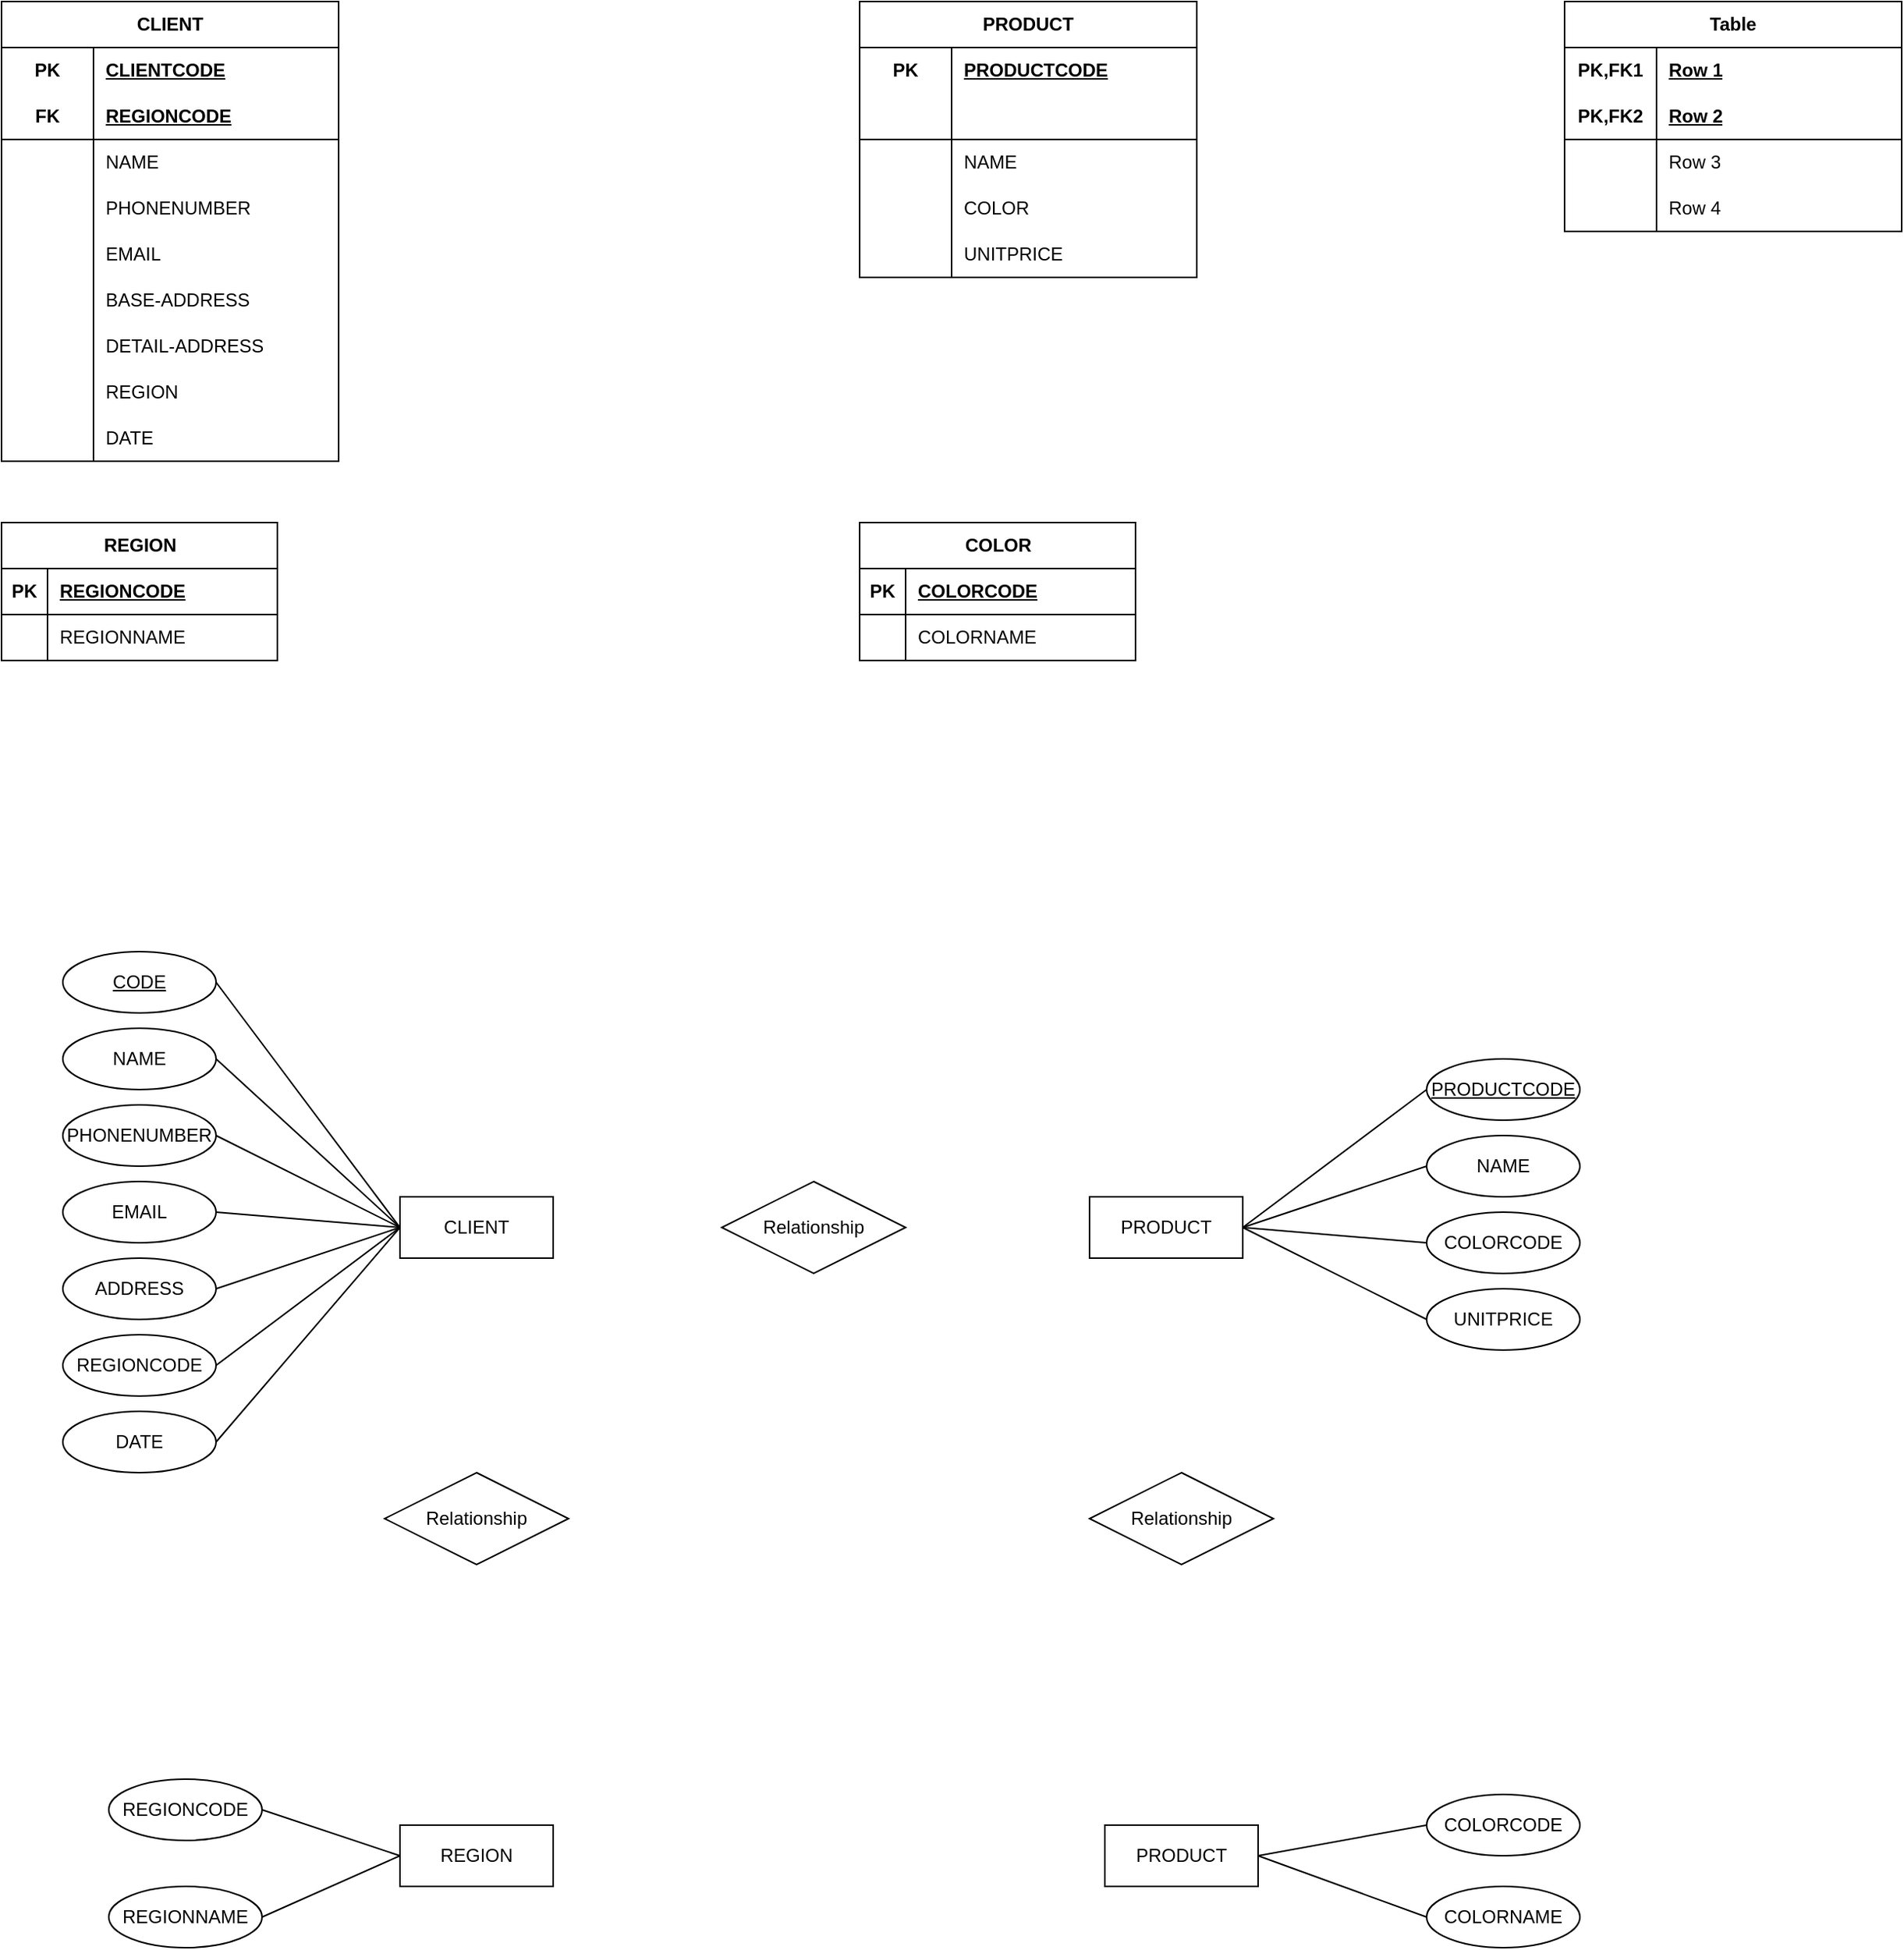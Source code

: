 <mxfile version="23.0.2" type="github">
  <diagram name="페이지-1" id="0a3UciVDrFwZ8gU2lQaB">
    <mxGraphModel dx="1720" dy="984" grid="1" gridSize="10" guides="1" tooltips="1" connect="1" arrows="1" fold="1" page="1" pageScale="1" pageWidth="827" pageHeight="1169" math="0" shadow="0">
      <root>
        <mxCell id="0" />
        <mxCell id="1" parent="0" />
        <mxCell id="d4opswNKOosyefr_ZMbB-1" value="CLIENT" style="shape=table;startSize=30;container=1;collapsible=1;childLayout=tableLayout;fixedRows=1;rowLines=0;fontStyle=1;align=center;resizeLast=1;html=1;whiteSpace=wrap;" vertex="1" parent="1">
          <mxGeometry x="-360" y="50" width="220" height="300" as="geometry" />
        </mxCell>
        <mxCell id="d4opswNKOosyefr_ZMbB-2" value="" style="shape=tableRow;horizontal=0;startSize=0;swimlaneHead=0;swimlaneBody=0;fillColor=none;collapsible=0;dropTarget=0;points=[[0,0.5],[1,0.5]];portConstraint=eastwest;top=0;left=0;right=0;bottom=0;html=1;" vertex="1" parent="d4opswNKOosyefr_ZMbB-1">
          <mxGeometry y="30" width="220" height="30" as="geometry" />
        </mxCell>
        <mxCell id="d4opswNKOosyefr_ZMbB-3" value="PK" style="shape=partialRectangle;connectable=0;fillColor=none;top=0;left=0;bottom=0;right=0;fontStyle=1;overflow=hidden;html=1;whiteSpace=wrap;" vertex="1" parent="d4opswNKOosyefr_ZMbB-2">
          <mxGeometry width="60" height="30" as="geometry">
            <mxRectangle width="60" height="30" as="alternateBounds" />
          </mxGeometry>
        </mxCell>
        <mxCell id="d4opswNKOosyefr_ZMbB-4" value="CLIENTCODE" style="shape=partialRectangle;connectable=0;fillColor=none;top=0;left=0;bottom=0;right=0;align=left;spacingLeft=6;fontStyle=5;overflow=hidden;html=1;whiteSpace=wrap;" vertex="1" parent="d4opswNKOosyefr_ZMbB-2">
          <mxGeometry x="60" width="160" height="30" as="geometry">
            <mxRectangle width="160" height="30" as="alternateBounds" />
          </mxGeometry>
        </mxCell>
        <mxCell id="d4opswNKOosyefr_ZMbB-5" value="" style="shape=tableRow;horizontal=0;startSize=0;swimlaneHead=0;swimlaneBody=0;fillColor=none;collapsible=0;dropTarget=0;points=[[0,0.5],[1,0.5]];portConstraint=eastwest;top=0;left=0;right=0;bottom=1;html=1;" vertex="1" parent="d4opswNKOosyefr_ZMbB-1">
          <mxGeometry y="60" width="220" height="30" as="geometry" />
        </mxCell>
        <mxCell id="d4opswNKOosyefr_ZMbB-6" value="FK" style="shape=partialRectangle;connectable=0;fillColor=none;top=0;left=0;bottom=0;right=0;fontStyle=1;overflow=hidden;html=1;whiteSpace=wrap;" vertex="1" parent="d4opswNKOosyefr_ZMbB-5">
          <mxGeometry width="60" height="30" as="geometry">
            <mxRectangle width="60" height="30" as="alternateBounds" />
          </mxGeometry>
        </mxCell>
        <mxCell id="d4opswNKOosyefr_ZMbB-7" value="REGIONCODE" style="shape=partialRectangle;connectable=0;fillColor=none;top=0;left=0;bottom=0;right=0;align=left;spacingLeft=6;fontStyle=5;overflow=hidden;html=1;whiteSpace=wrap;" vertex="1" parent="d4opswNKOosyefr_ZMbB-5">
          <mxGeometry x="60" width="160" height="30" as="geometry">
            <mxRectangle width="160" height="30" as="alternateBounds" />
          </mxGeometry>
        </mxCell>
        <mxCell id="d4opswNKOosyefr_ZMbB-8" value="" style="shape=tableRow;horizontal=0;startSize=0;swimlaneHead=0;swimlaneBody=0;fillColor=none;collapsible=0;dropTarget=0;points=[[0,0.5],[1,0.5]];portConstraint=eastwest;top=0;left=0;right=0;bottom=0;html=1;" vertex="1" parent="d4opswNKOosyefr_ZMbB-1">
          <mxGeometry y="90" width="220" height="30" as="geometry" />
        </mxCell>
        <mxCell id="d4opswNKOosyefr_ZMbB-9" value="" style="shape=partialRectangle;connectable=0;fillColor=none;top=0;left=0;bottom=0;right=0;editable=1;overflow=hidden;html=1;whiteSpace=wrap;" vertex="1" parent="d4opswNKOosyefr_ZMbB-8">
          <mxGeometry width="60" height="30" as="geometry">
            <mxRectangle width="60" height="30" as="alternateBounds" />
          </mxGeometry>
        </mxCell>
        <mxCell id="d4opswNKOosyefr_ZMbB-10" value="NAME" style="shape=partialRectangle;connectable=0;fillColor=none;top=0;left=0;bottom=0;right=0;align=left;spacingLeft=6;overflow=hidden;html=1;whiteSpace=wrap;" vertex="1" parent="d4opswNKOosyefr_ZMbB-8">
          <mxGeometry x="60" width="160" height="30" as="geometry">
            <mxRectangle width="160" height="30" as="alternateBounds" />
          </mxGeometry>
        </mxCell>
        <mxCell id="d4opswNKOosyefr_ZMbB-11" value="" style="shape=tableRow;horizontal=0;startSize=0;swimlaneHead=0;swimlaneBody=0;fillColor=none;collapsible=0;dropTarget=0;points=[[0,0.5],[1,0.5]];portConstraint=eastwest;top=0;left=0;right=0;bottom=0;html=1;" vertex="1" parent="d4opswNKOosyefr_ZMbB-1">
          <mxGeometry y="120" width="220" height="30" as="geometry" />
        </mxCell>
        <mxCell id="d4opswNKOosyefr_ZMbB-12" value="" style="shape=partialRectangle;connectable=0;fillColor=none;top=0;left=0;bottom=0;right=0;editable=1;overflow=hidden;html=1;whiteSpace=wrap;" vertex="1" parent="d4opswNKOosyefr_ZMbB-11">
          <mxGeometry width="60" height="30" as="geometry">
            <mxRectangle width="60" height="30" as="alternateBounds" />
          </mxGeometry>
        </mxCell>
        <mxCell id="d4opswNKOosyefr_ZMbB-13" value="PHONENUMBER" style="shape=partialRectangle;connectable=0;fillColor=none;top=0;left=0;bottom=0;right=0;align=left;spacingLeft=6;overflow=hidden;html=1;whiteSpace=wrap;" vertex="1" parent="d4opswNKOosyefr_ZMbB-11">
          <mxGeometry x="60" width="160" height="30" as="geometry">
            <mxRectangle width="160" height="30" as="alternateBounds" />
          </mxGeometry>
        </mxCell>
        <mxCell id="d4opswNKOosyefr_ZMbB-53" value="" style="shape=tableRow;horizontal=0;startSize=0;swimlaneHead=0;swimlaneBody=0;fillColor=none;collapsible=0;dropTarget=0;points=[[0,0.5],[1,0.5]];portConstraint=eastwest;top=0;left=0;right=0;bottom=0;html=1;" vertex="1" parent="d4opswNKOosyefr_ZMbB-1">
          <mxGeometry y="150" width="220" height="30" as="geometry" />
        </mxCell>
        <mxCell id="d4opswNKOosyefr_ZMbB-54" value="" style="shape=partialRectangle;connectable=0;fillColor=none;top=0;left=0;bottom=0;right=0;editable=1;overflow=hidden;html=1;whiteSpace=wrap;" vertex="1" parent="d4opswNKOosyefr_ZMbB-53">
          <mxGeometry width="60" height="30" as="geometry">
            <mxRectangle width="60" height="30" as="alternateBounds" />
          </mxGeometry>
        </mxCell>
        <mxCell id="d4opswNKOosyefr_ZMbB-55" value="EMAIL" style="shape=partialRectangle;connectable=0;fillColor=none;top=0;left=0;bottom=0;right=0;align=left;spacingLeft=6;overflow=hidden;html=1;whiteSpace=wrap;" vertex="1" parent="d4opswNKOosyefr_ZMbB-53">
          <mxGeometry x="60" width="160" height="30" as="geometry">
            <mxRectangle width="160" height="30" as="alternateBounds" />
          </mxGeometry>
        </mxCell>
        <mxCell id="d4opswNKOosyefr_ZMbB-56" value="" style="shape=tableRow;horizontal=0;startSize=0;swimlaneHead=0;swimlaneBody=0;fillColor=none;collapsible=0;dropTarget=0;points=[[0,0.5],[1,0.5]];portConstraint=eastwest;top=0;left=0;right=0;bottom=0;html=1;" vertex="1" parent="d4opswNKOosyefr_ZMbB-1">
          <mxGeometry y="180" width="220" height="30" as="geometry" />
        </mxCell>
        <mxCell id="d4opswNKOosyefr_ZMbB-57" value="" style="shape=partialRectangle;connectable=0;fillColor=none;top=0;left=0;bottom=0;right=0;editable=1;overflow=hidden;html=1;whiteSpace=wrap;" vertex="1" parent="d4opswNKOosyefr_ZMbB-56">
          <mxGeometry width="60" height="30" as="geometry">
            <mxRectangle width="60" height="30" as="alternateBounds" />
          </mxGeometry>
        </mxCell>
        <mxCell id="d4opswNKOosyefr_ZMbB-58" value="BASE-ADDRESS" style="shape=partialRectangle;connectable=0;fillColor=none;top=0;left=0;bottom=0;right=0;align=left;spacingLeft=6;overflow=hidden;html=1;whiteSpace=wrap;" vertex="1" parent="d4opswNKOosyefr_ZMbB-56">
          <mxGeometry x="60" width="160" height="30" as="geometry">
            <mxRectangle width="160" height="30" as="alternateBounds" />
          </mxGeometry>
        </mxCell>
        <mxCell id="d4opswNKOosyefr_ZMbB-59" value="" style="shape=tableRow;horizontal=0;startSize=0;swimlaneHead=0;swimlaneBody=0;fillColor=none;collapsible=0;dropTarget=0;points=[[0,0.5],[1,0.5]];portConstraint=eastwest;top=0;left=0;right=0;bottom=0;html=1;" vertex="1" parent="d4opswNKOosyefr_ZMbB-1">
          <mxGeometry y="210" width="220" height="30" as="geometry" />
        </mxCell>
        <mxCell id="d4opswNKOosyefr_ZMbB-60" value="" style="shape=partialRectangle;connectable=0;fillColor=none;top=0;left=0;bottom=0;right=0;editable=1;overflow=hidden;html=1;whiteSpace=wrap;" vertex="1" parent="d4opswNKOosyefr_ZMbB-59">
          <mxGeometry width="60" height="30" as="geometry">
            <mxRectangle width="60" height="30" as="alternateBounds" />
          </mxGeometry>
        </mxCell>
        <mxCell id="d4opswNKOosyefr_ZMbB-61" value="DETAIL-ADDRESS" style="shape=partialRectangle;connectable=0;fillColor=none;top=0;left=0;bottom=0;right=0;align=left;spacingLeft=6;overflow=hidden;html=1;whiteSpace=wrap;" vertex="1" parent="d4opswNKOosyefr_ZMbB-59">
          <mxGeometry x="60" width="160" height="30" as="geometry">
            <mxRectangle width="160" height="30" as="alternateBounds" />
          </mxGeometry>
        </mxCell>
        <mxCell id="d4opswNKOosyefr_ZMbB-62" value="" style="shape=tableRow;horizontal=0;startSize=0;swimlaneHead=0;swimlaneBody=0;fillColor=none;collapsible=0;dropTarget=0;points=[[0,0.5],[1,0.5]];portConstraint=eastwest;top=0;left=0;right=0;bottom=0;html=1;" vertex="1" parent="d4opswNKOosyefr_ZMbB-1">
          <mxGeometry y="240" width="220" height="30" as="geometry" />
        </mxCell>
        <mxCell id="d4opswNKOosyefr_ZMbB-63" value="" style="shape=partialRectangle;connectable=0;fillColor=none;top=0;left=0;bottom=0;right=0;editable=1;overflow=hidden;html=1;whiteSpace=wrap;" vertex="1" parent="d4opswNKOosyefr_ZMbB-62">
          <mxGeometry width="60" height="30" as="geometry">
            <mxRectangle width="60" height="30" as="alternateBounds" />
          </mxGeometry>
        </mxCell>
        <mxCell id="d4opswNKOosyefr_ZMbB-64" value="REGION" style="shape=partialRectangle;connectable=0;fillColor=none;top=0;left=0;bottom=0;right=0;align=left;spacingLeft=6;overflow=hidden;html=1;whiteSpace=wrap;" vertex="1" parent="d4opswNKOosyefr_ZMbB-62">
          <mxGeometry x="60" width="160" height="30" as="geometry">
            <mxRectangle width="160" height="30" as="alternateBounds" />
          </mxGeometry>
        </mxCell>
        <mxCell id="d4opswNKOosyefr_ZMbB-65" value="" style="shape=tableRow;horizontal=0;startSize=0;swimlaneHead=0;swimlaneBody=0;fillColor=none;collapsible=0;dropTarget=0;points=[[0,0.5],[1,0.5]];portConstraint=eastwest;top=0;left=0;right=0;bottom=0;html=1;" vertex="1" parent="d4opswNKOosyefr_ZMbB-1">
          <mxGeometry y="270" width="220" height="30" as="geometry" />
        </mxCell>
        <mxCell id="d4opswNKOosyefr_ZMbB-66" value="" style="shape=partialRectangle;connectable=0;fillColor=none;top=0;left=0;bottom=0;right=0;editable=1;overflow=hidden;html=1;whiteSpace=wrap;" vertex="1" parent="d4opswNKOosyefr_ZMbB-65">
          <mxGeometry width="60" height="30" as="geometry">
            <mxRectangle width="60" height="30" as="alternateBounds" />
          </mxGeometry>
        </mxCell>
        <mxCell id="d4opswNKOosyefr_ZMbB-67" value="DATE" style="shape=partialRectangle;connectable=0;fillColor=none;top=0;left=0;bottom=0;right=0;align=left;spacingLeft=6;overflow=hidden;html=1;whiteSpace=wrap;" vertex="1" parent="d4opswNKOosyefr_ZMbB-65">
          <mxGeometry x="60" width="160" height="30" as="geometry">
            <mxRectangle width="160" height="30" as="alternateBounds" />
          </mxGeometry>
        </mxCell>
        <mxCell id="d4opswNKOosyefr_ZMbB-27" value="PRODUCT" style="shape=table;startSize=30;container=1;collapsible=1;childLayout=tableLayout;fixedRows=1;rowLines=0;fontStyle=1;align=center;resizeLast=1;html=1;whiteSpace=wrap;" vertex="1" parent="1">
          <mxGeometry x="200" y="50" width="220" height="180" as="geometry" />
        </mxCell>
        <mxCell id="d4opswNKOosyefr_ZMbB-28" value="" style="shape=tableRow;horizontal=0;startSize=0;swimlaneHead=0;swimlaneBody=0;fillColor=none;collapsible=0;dropTarget=0;points=[[0,0.5],[1,0.5]];portConstraint=eastwest;top=0;left=0;right=0;bottom=0;html=1;" vertex="1" parent="d4opswNKOosyefr_ZMbB-27">
          <mxGeometry y="30" width="220" height="30" as="geometry" />
        </mxCell>
        <mxCell id="d4opswNKOosyefr_ZMbB-29" value="PK" style="shape=partialRectangle;connectable=0;fillColor=none;top=0;left=0;bottom=0;right=0;fontStyle=1;overflow=hidden;html=1;whiteSpace=wrap;" vertex="1" parent="d4opswNKOosyefr_ZMbB-28">
          <mxGeometry width="60" height="30" as="geometry">
            <mxRectangle width="60" height="30" as="alternateBounds" />
          </mxGeometry>
        </mxCell>
        <mxCell id="d4opswNKOosyefr_ZMbB-30" value="PRODUCTCODE" style="shape=partialRectangle;connectable=0;fillColor=none;top=0;left=0;bottom=0;right=0;align=left;spacingLeft=6;fontStyle=5;overflow=hidden;html=1;whiteSpace=wrap;" vertex="1" parent="d4opswNKOosyefr_ZMbB-28">
          <mxGeometry x="60" width="160" height="30" as="geometry">
            <mxRectangle width="160" height="30" as="alternateBounds" />
          </mxGeometry>
        </mxCell>
        <mxCell id="d4opswNKOosyefr_ZMbB-31" value="" style="shape=tableRow;horizontal=0;startSize=0;swimlaneHead=0;swimlaneBody=0;fillColor=none;collapsible=0;dropTarget=0;points=[[0,0.5],[1,0.5]];portConstraint=eastwest;top=0;left=0;right=0;bottom=1;html=1;" vertex="1" parent="d4opswNKOosyefr_ZMbB-27">
          <mxGeometry y="60" width="220" height="30" as="geometry" />
        </mxCell>
        <mxCell id="d4opswNKOosyefr_ZMbB-32" value="" style="shape=partialRectangle;connectable=0;fillColor=none;top=0;left=0;bottom=0;right=0;fontStyle=1;overflow=hidden;html=1;whiteSpace=wrap;" vertex="1" parent="d4opswNKOosyefr_ZMbB-31">
          <mxGeometry width="60" height="30" as="geometry">
            <mxRectangle width="60" height="30" as="alternateBounds" />
          </mxGeometry>
        </mxCell>
        <mxCell id="d4opswNKOosyefr_ZMbB-33" value="" style="shape=partialRectangle;connectable=0;fillColor=none;top=0;left=0;bottom=0;right=0;align=left;spacingLeft=6;fontStyle=5;overflow=hidden;html=1;whiteSpace=wrap;" vertex="1" parent="d4opswNKOosyefr_ZMbB-31">
          <mxGeometry x="60" width="160" height="30" as="geometry">
            <mxRectangle width="160" height="30" as="alternateBounds" />
          </mxGeometry>
        </mxCell>
        <mxCell id="d4opswNKOosyefr_ZMbB-34" value="" style="shape=tableRow;horizontal=0;startSize=0;swimlaneHead=0;swimlaneBody=0;fillColor=none;collapsible=0;dropTarget=0;points=[[0,0.5],[1,0.5]];portConstraint=eastwest;top=0;left=0;right=0;bottom=0;html=1;" vertex="1" parent="d4opswNKOosyefr_ZMbB-27">
          <mxGeometry y="90" width="220" height="30" as="geometry" />
        </mxCell>
        <mxCell id="d4opswNKOosyefr_ZMbB-35" value="" style="shape=partialRectangle;connectable=0;fillColor=none;top=0;left=0;bottom=0;right=0;editable=1;overflow=hidden;html=1;whiteSpace=wrap;" vertex="1" parent="d4opswNKOosyefr_ZMbB-34">
          <mxGeometry width="60" height="30" as="geometry">
            <mxRectangle width="60" height="30" as="alternateBounds" />
          </mxGeometry>
        </mxCell>
        <mxCell id="d4opswNKOosyefr_ZMbB-36" value="NAME" style="shape=partialRectangle;connectable=0;fillColor=none;top=0;left=0;bottom=0;right=0;align=left;spacingLeft=6;overflow=hidden;html=1;whiteSpace=wrap;" vertex="1" parent="d4opswNKOosyefr_ZMbB-34">
          <mxGeometry x="60" width="160" height="30" as="geometry">
            <mxRectangle width="160" height="30" as="alternateBounds" />
          </mxGeometry>
        </mxCell>
        <mxCell id="d4opswNKOosyefr_ZMbB-37" value="" style="shape=tableRow;horizontal=0;startSize=0;swimlaneHead=0;swimlaneBody=0;fillColor=none;collapsible=0;dropTarget=0;points=[[0,0.5],[1,0.5]];portConstraint=eastwest;top=0;left=0;right=0;bottom=0;html=1;" vertex="1" parent="d4opswNKOosyefr_ZMbB-27">
          <mxGeometry y="120" width="220" height="30" as="geometry" />
        </mxCell>
        <mxCell id="d4opswNKOosyefr_ZMbB-38" value="" style="shape=partialRectangle;connectable=0;fillColor=none;top=0;left=0;bottom=0;right=0;editable=1;overflow=hidden;html=1;whiteSpace=wrap;" vertex="1" parent="d4opswNKOosyefr_ZMbB-37">
          <mxGeometry width="60" height="30" as="geometry">
            <mxRectangle width="60" height="30" as="alternateBounds" />
          </mxGeometry>
        </mxCell>
        <mxCell id="d4opswNKOosyefr_ZMbB-39" value="COLOR" style="shape=partialRectangle;connectable=0;fillColor=none;top=0;left=0;bottom=0;right=0;align=left;spacingLeft=6;overflow=hidden;html=1;whiteSpace=wrap;" vertex="1" parent="d4opswNKOosyefr_ZMbB-37">
          <mxGeometry x="60" width="160" height="30" as="geometry">
            <mxRectangle width="160" height="30" as="alternateBounds" />
          </mxGeometry>
        </mxCell>
        <mxCell id="d4opswNKOosyefr_ZMbB-71" value="" style="shape=tableRow;horizontal=0;startSize=0;swimlaneHead=0;swimlaneBody=0;fillColor=none;collapsible=0;dropTarget=0;points=[[0,0.5],[1,0.5]];portConstraint=eastwest;top=0;left=0;right=0;bottom=0;html=1;" vertex="1" parent="d4opswNKOosyefr_ZMbB-27">
          <mxGeometry y="150" width="220" height="30" as="geometry" />
        </mxCell>
        <mxCell id="d4opswNKOosyefr_ZMbB-72" value="" style="shape=partialRectangle;connectable=0;fillColor=none;top=0;left=0;bottom=0;right=0;editable=1;overflow=hidden;html=1;whiteSpace=wrap;" vertex="1" parent="d4opswNKOosyefr_ZMbB-71">
          <mxGeometry width="60" height="30" as="geometry">
            <mxRectangle width="60" height="30" as="alternateBounds" />
          </mxGeometry>
        </mxCell>
        <mxCell id="d4opswNKOosyefr_ZMbB-73" value="UNITPRICE" style="shape=partialRectangle;connectable=0;fillColor=none;top=0;left=0;bottom=0;right=0;align=left;spacingLeft=6;overflow=hidden;html=1;whiteSpace=wrap;" vertex="1" parent="d4opswNKOosyefr_ZMbB-71">
          <mxGeometry x="60" width="160" height="30" as="geometry">
            <mxRectangle width="160" height="30" as="alternateBounds" />
          </mxGeometry>
        </mxCell>
        <mxCell id="d4opswNKOosyefr_ZMbB-40" value="Table" style="shape=table;startSize=30;container=1;collapsible=1;childLayout=tableLayout;fixedRows=1;rowLines=0;fontStyle=1;align=center;resizeLast=1;html=1;whiteSpace=wrap;" vertex="1" parent="1">
          <mxGeometry x="660" y="50" width="220" height="150" as="geometry" />
        </mxCell>
        <mxCell id="d4opswNKOosyefr_ZMbB-41" value="" style="shape=tableRow;horizontal=0;startSize=0;swimlaneHead=0;swimlaneBody=0;fillColor=none;collapsible=0;dropTarget=0;points=[[0,0.5],[1,0.5]];portConstraint=eastwest;top=0;left=0;right=0;bottom=0;html=1;" vertex="1" parent="d4opswNKOosyefr_ZMbB-40">
          <mxGeometry y="30" width="220" height="30" as="geometry" />
        </mxCell>
        <mxCell id="d4opswNKOosyefr_ZMbB-42" value="PK,FK1" style="shape=partialRectangle;connectable=0;fillColor=none;top=0;left=0;bottom=0;right=0;fontStyle=1;overflow=hidden;html=1;whiteSpace=wrap;" vertex="1" parent="d4opswNKOosyefr_ZMbB-41">
          <mxGeometry width="60" height="30" as="geometry">
            <mxRectangle width="60" height="30" as="alternateBounds" />
          </mxGeometry>
        </mxCell>
        <mxCell id="d4opswNKOosyefr_ZMbB-43" value="Row 1" style="shape=partialRectangle;connectable=0;fillColor=none;top=0;left=0;bottom=0;right=0;align=left;spacingLeft=6;fontStyle=5;overflow=hidden;html=1;whiteSpace=wrap;" vertex="1" parent="d4opswNKOosyefr_ZMbB-41">
          <mxGeometry x="60" width="160" height="30" as="geometry">
            <mxRectangle width="160" height="30" as="alternateBounds" />
          </mxGeometry>
        </mxCell>
        <mxCell id="d4opswNKOosyefr_ZMbB-44" value="" style="shape=tableRow;horizontal=0;startSize=0;swimlaneHead=0;swimlaneBody=0;fillColor=none;collapsible=0;dropTarget=0;points=[[0,0.5],[1,0.5]];portConstraint=eastwest;top=0;left=0;right=0;bottom=1;html=1;" vertex="1" parent="d4opswNKOosyefr_ZMbB-40">
          <mxGeometry y="60" width="220" height="30" as="geometry" />
        </mxCell>
        <mxCell id="d4opswNKOosyefr_ZMbB-45" value="PK,FK2" style="shape=partialRectangle;connectable=0;fillColor=none;top=0;left=0;bottom=0;right=0;fontStyle=1;overflow=hidden;html=1;whiteSpace=wrap;" vertex="1" parent="d4opswNKOosyefr_ZMbB-44">
          <mxGeometry width="60" height="30" as="geometry">
            <mxRectangle width="60" height="30" as="alternateBounds" />
          </mxGeometry>
        </mxCell>
        <mxCell id="d4opswNKOosyefr_ZMbB-46" value="Row 2" style="shape=partialRectangle;connectable=0;fillColor=none;top=0;left=0;bottom=0;right=0;align=left;spacingLeft=6;fontStyle=5;overflow=hidden;html=1;whiteSpace=wrap;" vertex="1" parent="d4opswNKOosyefr_ZMbB-44">
          <mxGeometry x="60" width="160" height="30" as="geometry">
            <mxRectangle width="160" height="30" as="alternateBounds" />
          </mxGeometry>
        </mxCell>
        <mxCell id="d4opswNKOosyefr_ZMbB-47" value="" style="shape=tableRow;horizontal=0;startSize=0;swimlaneHead=0;swimlaneBody=0;fillColor=none;collapsible=0;dropTarget=0;points=[[0,0.5],[1,0.5]];portConstraint=eastwest;top=0;left=0;right=0;bottom=0;html=1;" vertex="1" parent="d4opswNKOosyefr_ZMbB-40">
          <mxGeometry y="90" width="220" height="30" as="geometry" />
        </mxCell>
        <mxCell id="d4opswNKOosyefr_ZMbB-48" value="" style="shape=partialRectangle;connectable=0;fillColor=none;top=0;left=0;bottom=0;right=0;editable=1;overflow=hidden;html=1;whiteSpace=wrap;" vertex="1" parent="d4opswNKOosyefr_ZMbB-47">
          <mxGeometry width="60" height="30" as="geometry">
            <mxRectangle width="60" height="30" as="alternateBounds" />
          </mxGeometry>
        </mxCell>
        <mxCell id="d4opswNKOosyefr_ZMbB-49" value="Row 3" style="shape=partialRectangle;connectable=0;fillColor=none;top=0;left=0;bottom=0;right=0;align=left;spacingLeft=6;overflow=hidden;html=1;whiteSpace=wrap;" vertex="1" parent="d4opswNKOosyefr_ZMbB-47">
          <mxGeometry x="60" width="160" height="30" as="geometry">
            <mxRectangle width="160" height="30" as="alternateBounds" />
          </mxGeometry>
        </mxCell>
        <mxCell id="d4opswNKOosyefr_ZMbB-50" value="" style="shape=tableRow;horizontal=0;startSize=0;swimlaneHead=0;swimlaneBody=0;fillColor=none;collapsible=0;dropTarget=0;points=[[0,0.5],[1,0.5]];portConstraint=eastwest;top=0;left=0;right=0;bottom=0;html=1;" vertex="1" parent="d4opswNKOosyefr_ZMbB-40">
          <mxGeometry y="120" width="220" height="30" as="geometry" />
        </mxCell>
        <mxCell id="d4opswNKOosyefr_ZMbB-51" value="" style="shape=partialRectangle;connectable=0;fillColor=none;top=0;left=0;bottom=0;right=0;editable=1;overflow=hidden;html=1;whiteSpace=wrap;" vertex="1" parent="d4opswNKOosyefr_ZMbB-50">
          <mxGeometry width="60" height="30" as="geometry">
            <mxRectangle width="60" height="30" as="alternateBounds" />
          </mxGeometry>
        </mxCell>
        <mxCell id="d4opswNKOosyefr_ZMbB-52" value="Row 4" style="shape=partialRectangle;connectable=0;fillColor=none;top=0;left=0;bottom=0;right=0;align=left;spacingLeft=6;overflow=hidden;html=1;whiteSpace=wrap;" vertex="1" parent="d4opswNKOosyefr_ZMbB-50">
          <mxGeometry x="60" width="160" height="30" as="geometry">
            <mxRectangle width="160" height="30" as="alternateBounds" />
          </mxGeometry>
        </mxCell>
        <mxCell id="d4opswNKOosyefr_ZMbB-89" value="CLIENT" style="whiteSpace=wrap;html=1;align=center;" vertex="1" parent="1">
          <mxGeometry x="-100" y="830" width="100" height="40" as="geometry" />
        </mxCell>
        <mxCell id="d4opswNKOosyefr_ZMbB-90" value="CODE" style="ellipse;whiteSpace=wrap;html=1;align=center;fontStyle=4;" vertex="1" parent="1">
          <mxGeometry x="-320" y="670" width="100" height="40" as="geometry" />
        </mxCell>
        <mxCell id="d4opswNKOosyefr_ZMbB-91" value="NAME" style="ellipse;whiteSpace=wrap;html=1;align=center;" vertex="1" parent="1">
          <mxGeometry x="-320" y="720" width="100" height="40" as="geometry" />
        </mxCell>
        <mxCell id="d4opswNKOosyefr_ZMbB-92" value="PHONENUMBER" style="ellipse;whiteSpace=wrap;html=1;align=center;" vertex="1" parent="1">
          <mxGeometry x="-320" y="770" width="100" height="40" as="geometry" />
        </mxCell>
        <mxCell id="d4opswNKOosyefr_ZMbB-93" value="EMAIL" style="ellipse;whiteSpace=wrap;html=1;align=center;" vertex="1" parent="1">
          <mxGeometry x="-320" y="820" width="100" height="40" as="geometry" />
        </mxCell>
        <mxCell id="d4opswNKOosyefr_ZMbB-94" value="ADDRESS" style="ellipse;whiteSpace=wrap;html=1;align=center;" vertex="1" parent="1">
          <mxGeometry x="-320" y="870" width="100" height="40" as="geometry" />
        </mxCell>
        <mxCell id="d4opswNKOosyefr_ZMbB-95" value="REGIONCODE" style="ellipse;whiteSpace=wrap;html=1;align=center;" vertex="1" parent="1">
          <mxGeometry x="-320" y="920" width="100" height="40" as="geometry" />
        </mxCell>
        <mxCell id="d4opswNKOosyefr_ZMbB-96" value="DATE" style="ellipse;whiteSpace=wrap;html=1;align=center;" vertex="1" parent="1">
          <mxGeometry x="-320" y="970" width="100" height="40" as="geometry" />
        </mxCell>
        <mxCell id="d4opswNKOosyefr_ZMbB-97" value="REGION" style="shape=table;startSize=30;container=1;collapsible=1;childLayout=tableLayout;fixedRows=1;rowLines=0;fontStyle=1;align=center;resizeLast=1;html=1;" vertex="1" parent="1">
          <mxGeometry x="-360" y="390" width="180" height="90" as="geometry" />
        </mxCell>
        <mxCell id="d4opswNKOosyefr_ZMbB-98" value="" style="shape=tableRow;horizontal=0;startSize=0;swimlaneHead=0;swimlaneBody=0;fillColor=none;collapsible=0;dropTarget=0;points=[[0,0.5],[1,0.5]];portConstraint=eastwest;top=0;left=0;right=0;bottom=1;" vertex="1" parent="d4opswNKOosyefr_ZMbB-97">
          <mxGeometry y="30" width="180" height="30" as="geometry" />
        </mxCell>
        <mxCell id="d4opswNKOosyefr_ZMbB-99" value="PK" style="shape=partialRectangle;connectable=0;fillColor=none;top=0;left=0;bottom=0;right=0;fontStyle=1;overflow=hidden;whiteSpace=wrap;html=1;" vertex="1" parent="d4opswNKOosyefr_ZMbB-98">
          <mxGeometry width="30" height="30" as="geometry">
            <mxRectangle width="30" height="30" as="alternateBounds" />
          </mxGeometry>
        </mxCell>
        <mxCell id="d4opswNKOosyefr_ZMbB-100" value="REGIONCODE" style="shape=partialRectangle;connectable=0;fillColor=none;top=0;left=0;bottom=0;right=0;align=left;spacingLeft=6;fontStyle=5;overflow=hidden;whiteSpace=wrap;html=1;" vertex="1" parent="d4opswNKOosyefr_ZMbB-98">
          <mxGeometry x="30" width="150" height="30" as="geometry">
            <mxRectangle width="150" height="30" as="alternateBounds" />
          </mxGeometry>
        </mxCell>
        <mxCell id="d4opswNKOosyefr_ZMbB-101" value="" style="shape=tableRow;horizontal=0;startSize=0;swimlaneHead=0;swimlaneBody=0;fillColor=none;collapsible=0;dropTarget=0;points=[[0,0.5],[1,0.5]];portConstraint=eastwest;top=0;left=0;right=0;bottom=0;" vertex="1" parent="d4opswNKOosyefr_ZMbB-97">
          <mxGeometry y="60" width="180" height="30" as="geometry" />
        </mxCell>
        <mxCell id="d4opswNKOosyefr_ZMbB-102" value="" style="shape=partialRectangle;connectable=0;fillColor=none;top=0;left=0;bottom=0;right=0;editable=1;overflow=hidden;whiteSpace=wrap;html=1;" vertex="1" parent="d4opswNKOosyefr_ZMbB-101">
          <mxGeometry width="30" height="30" as="geometry">
            <mxRectangle width="30" height="30" as="alternateBounds" />
          </mxGeometry>
        </mxCell>
        <mxCell id="d4opswNKOosyefr_ZMbB-103" value="REGIONNAME" style="shape=partialRectangle;connectable=0;fillColor=none;top=0;left=0;bottom=0;right=0;align=left;spacingLeft=6;overflow=hidden;whiteSpace=wrap;html=1;" vertex="1" parent="d4opswNKOosyefr_ZMbB-101">
          <mxGeometry x="30" width="150" height="30" as="geometry">
            <mxRectangle width="150" height="30" as="alternateBounds" />
          </mxGeometry>
        </mxCell>
        <mxCell id="d4opswNKOosyefr_ZMbB-110" value="COLOR" style="shape=table;startSize=30;container=1;collapsible=1;childLayout=tableLayout;fixedRows=1;rowLines=0;fontStyle=1;align=center;resizeLast=1;html=1;" vertex="1" parent="1">
          <mxGeometry x="200" y="390" width="180" height="90" as="geometry" />
        </mxCell>
        <mxCell id="d4opswNKOosyefr_ZMbB-111" value="" style="shape=tableRow;horizontal=0;startSize=0;swimlaneHead=0;swimlaneBody=0;fillColor=none;collapsible=0;dropTarget=0;points=[[0,0.5],[1,0.5]];portConstraint=eastwest;top=0;left=0;right=0;bottom=1;" vertex="1" parent="d4opswNKOosyefr_ZMbB-110">
          <mxGeometry y="30" width="180" height="30" as="geometry" />
        </mxCell>
        <mxCell id="d4opswNKOosyefr_ZMbB-112" value="PK" style="shape=partialRectangle;connectable=0;fillColor=none;top=0;left=0;bottom=0;right=0;fontStyle=1;overflow=hidden;whiteSpace=wrap;html=1;" vertex="1" parent="d4opswNKOosyefr_ZMbB-111">
          <mxGeometry width="30" height="30" as="geometry">
            <mxRectangle width="30" height="30" as="alternateBounds" />
          </mxGeometry>
        </mxCell>
        <mxCell id="d4opswNKOosyefr_ZMbB-113" value="COLORCODE" style="shape=partialRectangle;connectable=0;fillColor=none;top=0;left=0;bottom=0;right=0;align=left;spacingLeft=6;fontStyle=5;overflow=hidden;whiteSpace=wrap;html=1;" vertex="1" parent="d4opswNKOosyefr_ZMbB-111">
          <mxGeometry x="30" width="150" height="30" as="geometry">
            <mxRectangle width="150" height="30" as="alternateBounds" />
          </mxGeometry>
        </mxCell>
        <mxCell id="d4opswNKOosyefr_ZMbB-114" value="" style="shape=tableRow;horizontal=0;startSize=0;swimlaneHead=0;swimlaneBody=0;fillColor=none;collapsible=0;dropTarget=0;points=[[0,0.5],[1,0.5]];portConstraint=eastwest;top=0;left=0;right=0;bottom=0;" vertex="1" parent="d4opswNKOosyefr_ZMbB-110">
          <mxGeometry y="60" width="180" height="30" as="geometry" />
        </mxCell>
        <mxCell id="d4opswNKOosyefr_ZMbB-115" value="" style="shape=partialRectangle;connectable=0;fillColor=none;top=0;left=0;bottom=0;right=0;editable=1;overflow=hidden;whiteSpace=wrap;html=1;" vertex="1" parent="d4opswNKOosyefr_ZMbB-114">
          <mxGeometry width="30" height="30" as="geometry">
            <mxRectangle width="30" height="30" as="alternateBounds" />
          </mxGeometry>
        </mxCell>
        <mxCell id="d4opswNKOosyefr_ZMbB-116" value="COLORNAME" style="shape=partialRectangle;connectable=0;fillColor=none;top=0;left=0;bottom=0;right=0;align=left;spacingLeft=6;overflow=hidden;whiteSpace=wrap;html=1;" vertex="1" parent="d4opswNKOosyefr_ZMbB-114">
          <mxGeometry x="30" width="150" height="30" as="geometry">
            <mxRectangle width="150" height="30" as="alternateBounds" />
          </mxGeometry>
        </mxCell>
        <mxCell id="d4opswNKOosyefr_ZMbB-117" value="PRODUCT" style="whiteSpace=wrap;html=1;align=center;" vertex="1" parent="1">
          <mxGeometry x="350" y="830" width="100" height="40" as="geometry" />
        </mxCell>
        <mxCell id="d4opswNKOosyefr_ZMbB-118" value="PRODUCTCODE" style="ellipse;whiteSpace=wrap;html=1;align=center;fontStyle=4;" vertex="1" parent="1">
          <mxGeometry x="570" y="740" width="100" height="40" as="geometry" />
        </mxCell>
        <mxCell id="d4opswNKOosyefr_ZMbB-119" value="NAME" style="ellipse;whiteSpace=wrap;html=1;align=center;" vertex="1" parent="1">
          <mxGeometry x="570" y="790" width="100" height="40" as="geometry" />
        </mxCell>
        <mxCell id="d4opswNKOosyefr_ZMbB-120" value="COLORCODE" style="ellipse;whiteSpace=wrap;html=1;align=center;" vertex="1" parent="1">
          <mxGeometry x="570" y="840" width="100" height="40" as="geometry" />
        </mxCell>
        <mxCell id="d4opswNKOosyefr_ZMbB-121" value="UNITPRICE" style="ellipse;whiteSpace=wrap;html=1;align=center;" vertex="1" parent="1">
          <mxGeometry x="570" y="890" width="100" height="40" as="geometry" />
        </mxCell>
        <mxCell id="d4opswNKOosyefr_ZMbB-125" value="" style="endArrow=none;html=1;rounded=0;exitX=1;exitY=0.5;exitDx=0;exitDy=0;entryX=0;entryY=0.5;entryDx=0;entryDy=0;" edge="1" parent="1" source="d4opswNKOosyefr_ZMbB-90" target="d4opswNKOosyefr_ZMbB-89">
          <mxGeometry relative="1" as="geometry">
            <mxPoint x="-190" y="909.47" as="sourcePoint" />
            <mxPoint x="-30" y="909.47" as="targetPoint" />
          </mxGeometry>
        </mxCell>
        <mxCell id="d4opswNKOosyefr_ZMbB-126" value="" style="endArrow=none;html=1;rounded=0;exitX=1;exitY=0.5;exitDx=0;exitDy=0;" edge="1" parent="1" source="d4opswNKOosyefr_ZMbB-91">
          <mxGeometry relative="1" as="geometry">
            <mxPoint x="-210" y="700" as="sourcePoint" />
            <mxPoint x="-100" y="850" as="targetPoint" />
          </mxGeometry>
        </mxCell>
        <mxCell id="d4opswNKOosyefr_ZMbB-127" value="" style="endArrow=none;html=1;rounded=0;exitX=1;exitY=0.5;exitDx=0;exitDy=0;" edge="1" parent="1" source="d4opswNKOosyefr_ZMbB-92">
          <mxGeometry relative="1" as="geometry">
            <mxPoint x="-210" y="750" as="sourcePoint" />
            <mxPoint x="-100" y="850" as="targetPoint" />
          </mxGeometry>
        </mxCell>
        <mxCell id="d4opswNKOosyefr_ZMbB-128" value="" style="endArrow=none;html=1;rounded=0;exitX=1;exitY=0.5;exitDx=0;exitDy=0;" edge="1" parent="1" source="d4opswNKOosyefr_ZMbB-93">
          <mxGeometry relative="1" as="geometry">
            <mxPoint x="-210" y="800" as="sourcePoint" />
            <mxPoint x="-100" y="850" as="targetPoint" />
          </mxGeometry>
        </mxCell>
        <mxCell id="d4opswNKOosyefr_ZMbB-129" value="" style="endArrow=none;html=1;rounded=0;exitX=1;exitY=0.5;exitDx=0;exitDy=0;" edge="1" parent="1" source="d4opswNKOosyefr_ZMbB-94">
          <mxGeometry relative="1" as="geometry">
            <mxPoint x="-210" y="850" as="sourcePoint" />
            <mxPoint x="-100" y="850" as="targetPoint" />
          </mxGeometry>
        </mxCell>
        <mxCell id="d4opswNKOosyefr_ZMbB-130" value="" style="endArrow=none;html=1;rounded=0;exitX=1;exitY=0.5;exitDx=0;exitDy=0;" edge="1" parent="1" source="d4opswNKOosyefr_ZMbB-95">
          <mxGeometry relative="1" as="geometry">
            <mxPoint x="-210" y="900" as="sourcePoint" />
            <mxPoint x="-100" y="850" as="targetPoint" />
          </mxGeometry>
        </mxCell>
        <mxCell id="d4opswNKOosyefr_ZMbB-131" value="" style="endArrow=none;html=1;rounded=0;exitX=1;exitY=0.5;exitDx=0;exitDy=0;entryX=0;entryY=0.5;entryDx=0;entryDy=0;" edge="1" parent="1" source="d4opswNKOosyefr_ZMbB-96" target="d4opswNKOosyefr_ZMbB-89">
          <mxGeometry relative="1" as="geometry">
            <mxPoint x="-210" y="950" as="sourcePoint" />
            <mxPoint x="-90" y="860" as="targetPoint" />
          </mxGeometry>
        </mxCell>
        <mxCell id="d4opswNKOosyefr_ZMbB-132" value="" style="endArrow=none;html=1;rounded=0;exitX=0;exitY=0.5;exitDx=0;exitDy=0;entryX=1;entryY=0.5;entryDx=0;entryDy=0;" edge="1" parent="1" source="d4opswNKOosyefr_ZMbB-118" target="d4opswNKOosyefr_ZMbB-117">
          <mxGeometry relative="1" as="geometry">
            <mxPoint x="330" y="930" as="sourcePoint" />
            <mxPoint x="450" y="840" as="targetPoint" />
          </mxGeometry>
        </mxCell>
        <mxCell id="d4opswNKOosyefr_ZMbB-133" value="" style="endArrow=none;html=1;rounded=0;exitX=0;exitY=0.5;exitDx=0;exitDy=0;" edge="1" parent="1" source="d4opswNKOosyefr_ZMbB-119">
          <mxGeometry relative="1" as="geometry">
            <mxPoint x="580" y="770" as="sourcePoint" />
            <mxPoint x="450" y="850" as="targetPoint" />
          </mxGeometry>
        </mxCell>
        <mxCell id="d4opswNKOosyefr_ZMbB-134" value="" style="endArrow=none;html=1;rounded=0;exitX=0;exitY=0.5;exitDx=0;exitDy=0;entryX=1;entryY=0.5;entryDx=0;entryDy=0;" edge="1" parent="1" source="d4opswNKOosyefr_ZMbB-120" target="d4opswNKOosyefr_ZMbB-117">
          <mxGeometry relative="1" as="geometry">
            <mxPoint x="580" y="820" as="sourcePoint" />
            <mxPoint x="460" y="860" as="targetPoint" />
          </mxGeometry>
        </mxCell>
        <mxCell id="d4opswNKOosyefr_ZMbB-135" value="" style="endArrow=none;html=1;rounded=0;exitX=0;exitY=0.5;exitDx=0;exitDy=0;entryX=1;entryY=0.5;entryDx=0;entryDy=0;" edge="1" parent="1" source="d4opswNKOosyefr_ZMbB-121" target="d4opswNKOosyefr_ZMbB-117">
          <mxGeometry relative="1" as="geometry">
            <mxPoint x="580" y="870" as="sourcePoint" />
            <mxPoint x="460" y="860" as="targetPoint" />
          </mxGeometry>
        </mxCell>
        <mxCell id="d4opswNKOosyefr_ZMbB-136" value="REGION" style="whiteSpace=wrap;html=1;align=center;" vertex="1" parent="1">
          <mxGeometry x="-100" y="1240" width="100" height="40" as="geometry" />
        </mxCell>
        <mxCell id="d4opswNKOosyefr_ZMbB-137" value="REGIONNAME" style="ellipse;whiteSpace=wrap;html=1;align=center;" vertex="1" parent="1">
          <mxGeometry x="-290" y="1280" width="100" height="40" as="geometry" />
        </mxCell>
        <mxCell id="d4opswNKOosyefr_ZMbB-138" value="REGIONCODE" style="ellipse;whiteSpace=wrap;html=1;align=center;" vertex="1" parent="1">
          <mxGeometry x="-290" y="1210" width="100" height="40" as="geometry" />
        </mxCell>
        <mxCell id="d4opswNKOosyefr_ZMbB-140" value="" style="endArrow=none;html=1;rounded=0;exitX=1;exitY=0.5;exitDx=0;exitDy=0;entryX=0;entryY=0.5;entryDx=0;entryDy=0;" edge="1" parent="1" source="d4opswNKOosyefr_ZMbB-138" target="d4opswNKOosyefr_ZMbB-136">
          <mxGeometry relative="1" as="geometry">
            <mxPoint x="-210" y="1000" as="sourcePoint" />
            <mxPoint x="-80" y="930" as="targetPoint" />
          </mxGeometry>
        </mxCell>
        <mxCell id="d4opswNKOosyefr_ZMbB-141" value="" style="endArrow=none;html=1;rounded=0;exitX=1;exitY=0.5;exitDx=0;exitDy=0;" edge="1" parent="1" source="d4opswNKOosyefr_ZMbB-137">
          <mxGeometry relative="1" as="geometry">
            <mxPoint x="-180" y="1240" as="sourcePoint" />
            <mxPoint x="-100" y="1260" as="targetPoint" />
          </mxGeometry>
        </mxCell>
        <mxCell id="d4opswNKOosyefr_ZMbB-142" value="PRODUCT" style="whiteSpace=wrap;html=1;align=center;" vertex="1" parent="1">
          <mxGeometry x="360" y="1240" width="100" height="40" as="geometry" />
        </mxCell>
        <mxCell id="d4opswNKOosyefr_ZMbB-144" value="COLORNAME" style="ellipse;whiteSpace=wrap;html=1;align=center;" vertex="1" parent="1">
          <mxGeometry x="570" y="1280" width="100" height="40" as="geometry" />
        </mxCell>
        <mxCell id="d4opswNKOosyefr_ZMbB-145" value="COLORCODE" style="ellipse;whiteSpace=wrap;html=1;align=center;" vertex="1" parent="1">
          <mxGeometry x="570" y="1220" width="100" height="40" as="geometry" />
        </mxCell>
        <mxCell id="d4opswNKOosyefr_ZMbB-146" value="" style="endArrow=none;html=1;rounded=0;exitX=0;exitY=0.5;exitDx=0;exitDy=0;entryX=1;entryY=0.5;entryDx=0;entryDy=0;" edge="1" parent="1" source="d4opswNKOosyefr_ZMbB-145" target="d4opswNKOosyefr_ZMbB-142">
          <mxGeometry relative="1" as="geometry">
            <mxPoint x="550" y="1229" as="sourcePoint" />
            <mxPoint x="430" y="1169" as="targetPoint" />
          </mxGeometry>
        </mxCell>
        <mxCell id="d4opswNKOosyefr_ZMbB-147" value="" style="endArrow=none;html=1;rounded=0;exitX=0;exitY=0.5;exitDx=0;exitDy=0;entryX=1;entryY=0.5;entryDx=0;entryDy=0;" edge="1" parent="1" source="d4opswNKOosyefr_ZMbB-144" target="d4opswNKOosyefr_ZMbB-142">
          <mxGeometry relative="1" as="geometry">
            <mxPoint x="580" y="1250" as="sourcePoint" />
            <mxPoint x="470" y="1270" as="targetPoint" />
          </mxGeometry>
        </mxCell>
        <mxCell id="d4opswNKOosyefr_ZMbB-148" value="Relationship" style="shape=rhombus;perimeter=rhombusPerimeter;whiteSpace=wrap;html=1;align=center;" vertex="1" parent="1">
          <mxGeometry x="-110" y="1010" width="120" height="60" as="geometry" />
        </mxCell>
        <mxCell id="d4opswNKOosyefr_ZMbB-149" value="Relationship" style="shape=rhombus;perimeter=rhombusPerimeter;whiteSpace=wrap;html=1;align=center;" vertex="1" parent="1">
          <mxGeometry x="350" y="1010" width="120" height="60" as="geometry" />
        </mxCell>
        <mxCell id="d4opswNKOosyefr_ZMbB-151" value="Relationship" style="shape=rhombus;perimeter=rhombusPerimeter;whiteSpace=wrap;html=1;align=center;" vertex="1" parent="1">
          <mxGeometry x="110" y="820" width="120" height="60" as="geometry" />
        </mxCell>
      </root>
    </mxGraphModel>
  </diagram>
</mxfile>
